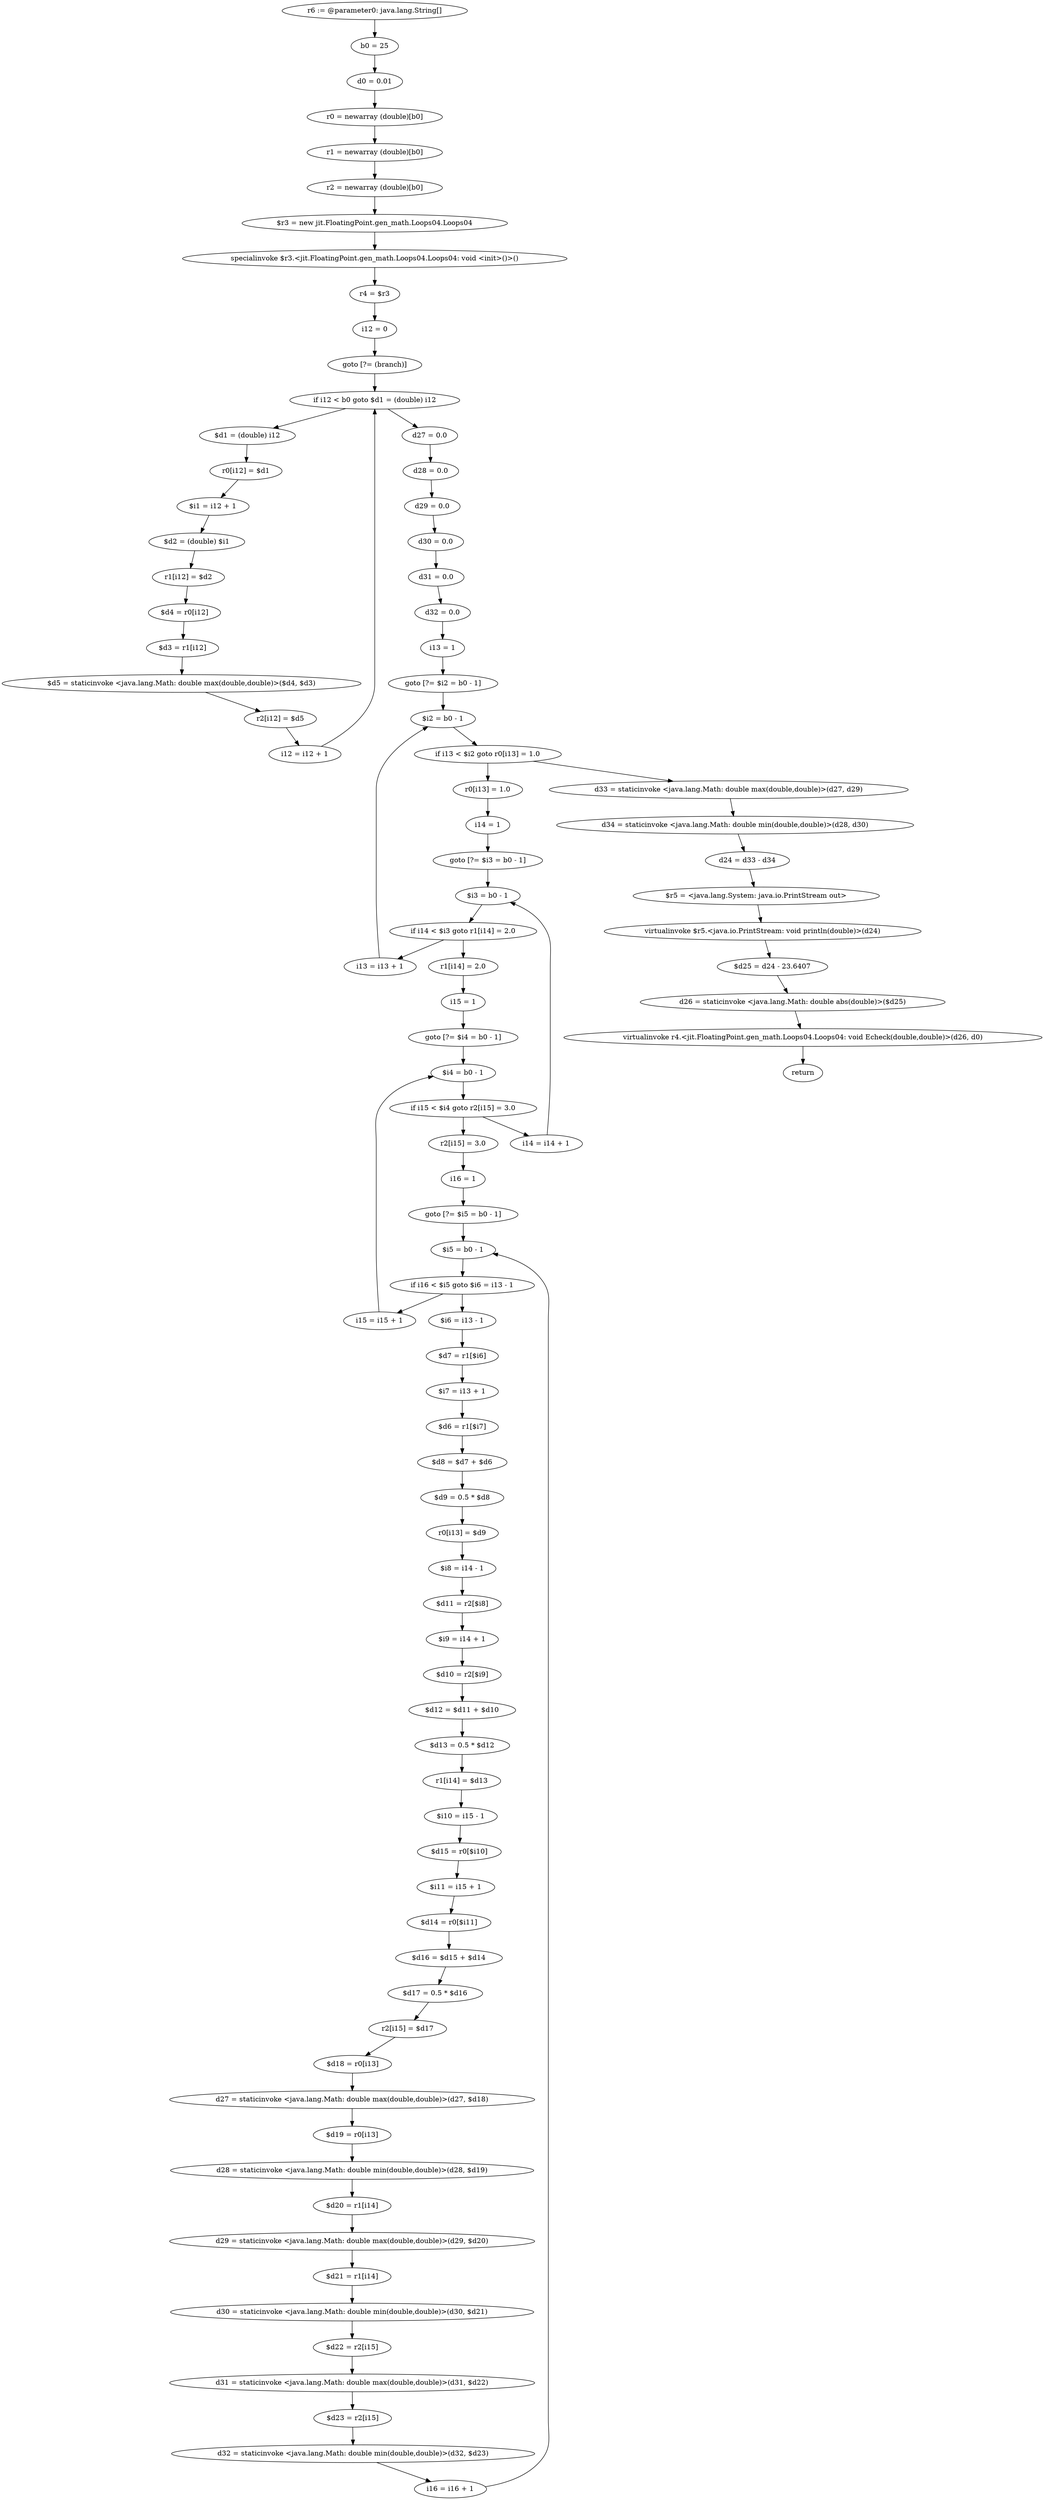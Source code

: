 digraph "unitGraph" {
    "r6 := @parameter0: java.lang.String[]"
    "b0 = 25"
    "d0 = 0.01"
    "r0 = newarray (double)[b0]"
    "r1 = newarray (double)[b0]"
    "r2 = newarray (double)[b0]"
    "$r3 = new jit.FloatingPoint.gen_math.Loops04.Loops04"
    "specialinvoke $r3.<jit.FloatingPoint.gen_math.Loops04.Loops04: void <init>()>()"
    "r4 = $r3"
    "i12 = 0"
    "goto [?= (branch)]"
    "$d1 = (double) i12"
    "r0[i12] = $d1"
    "$i1 = i12 + 1"
    "$d2 = (double) $i1"
    "r1[i12] = $d2"
    "$d4 = r0[i12]"
    "$d3 = r1[i12]"
    "$d5 = staticinvoke <java.lang.Math: double max(double,double)>($d4, $d3)"
    "r2[i12] = $d5"
    "i12 = i12 + 1"
    "if i12 < b0 goto $d1 = (double) i12"
    "d27 = 0.0"
    "d28 = 0.0"
    "d29 = 0.0"
    "d30 = 0.0"
    "d31 = 0.0"
    "d32 = 0.0"
    "i13 = 1"
    "goto [?= $i2 = b0 - 1]"
    "r0[i13] = 1.0"
    "i14 = 1"
    "goto [?= $i3 = b0 - 1]"
    "r1[i14] = 2.0"
    "i15 = 1"
    "goto [?= $i4 = b0 - 1]"
    "r2[i15] = 3.0"
    "i16 = 1"
    "goto [?= $i5 = b0 - 1]"
    "$i6 = i13 - 1"
    "$d7 = r1[$i6]"
    "$i7 = i13 + 1"
    "$d6 = r1[$i7]"
    "$d8 = $d7 + $d6"
    "$d9 = 0.5 * $d8"
    "r0[i13] = $d9"
    "$i8 = i14 - 1"
    "$d11 = r2[$i8]"
    "$i9 = i14 + 1"
    "$d10 = r2[$i9]"
    "$d12 = $d11 + $d10"
    "$d13 = 0.5 * $d12"
    "r1[i14] = $d13"
    "$i10 = i15 - 1"
    "$d15 = r0[$i10]"
    "$i11 = i15 + 1"
    "$d14 = r0[$i11]"
    "$d16 = $d15 + $d14"
    "$d17 = 0.5 * $d16"
    "r2[i15] = $d17"
    "$d18 = r0[i13]"
    "d27 = staticinvoke <java.lang.Math: double max(double,double)>(d27, $d18)"
    "$d19 = r0[i13]"
    "d28 = staticinvoke <java.lang.Math: double min(double,double)>(d28, $d19)"
    "$d20 = r1[i14]"
    "d29 = staticinvoke <java.lang.Math: double max(double,double)>(d29, $d20)"
    "$d21 = r1[i14]"
    "d30 = staticinvoke <java.lang.Math: double min(double,double)>(d30, $d21)"
    "$d22 = r2[i15]"
    "d31 = staticinvoke <java.lang.Math: double max(double,double)>(d31, $d22)"
    "$d23 = r2[i15]"
    "d32 = staticinvoke <java.lang.Math: double min(double,double)>(d32, $d23)"
    "i16 = i16 + 1"
    "$i5 = b0 - 1"
    "if i16 < $i5 goto $i6 = i13 - 1"
    "i15 = i15 + 1"
    "$i4 = b0 - 1"
    "if i15 < $i4 goto r2[i15] = 3.0"
    "i14 = i14 + 1"
    "$i3 = b0 - 1"
    "if i14 < $i3 goto r1[i14] = 2.0"
    "i13 = i13 + 1"
    "$i2 = b0 - 1"
    "if i13 < $i2 goto r0[i13] = 1.0"
    "d33 = staticinvoke <java.lang.Math: double max(double,double)>(d27, d29)"
    "d34 = staticinvoke <java.lang.Math: double min(double,double)>(d28, d30)"
    "d24 = d33 - d34"
    "$r5 = <java.lang.System: java.io.PrintStream out>"
    "virtualinvoke $r5.<java.io.PrintStream: void println(double)>(d24)"
    "$d25 = d24 - 23.6407"
    "d26 = staticinvoke <java.lang.Math: double abs(double)>($d25)"
    "virtualinvoke r4.<jit.FloatingPoint.gen_math.Loops04.Loops04: void Echeck(double,double)>(d26, d0)"
    "return"
    "r6 := @parameter0: java.lang.String[]"->"b0 = 25";
    "b0 = 25"->"d0 = 0.01";
    "d0 = 0.01"->"r0 = newarray (double)[b0]";
    "r0 = newarray (double)[b0]"->"r1 = newarray (double)[b0]";
    "r1 = newarray (double)[b0]"->"r2 = newarray (double)[b0]";
    "r2 = newarray (double)[b0]"->"$r3 = new jit.FloatingPoint.gen_math.Loops04.Loops04";
    "$r3 = new jit.FloatingPoint.gen_math.Loops04.Loops04"->"specialinvoke $r3.<jit.FloatingPoint.gen_math.Loops04.Loops04: void <init>()>()";
    "specialinvoke $r3.<jit.FloatingPoint.gen_math.Loops04.Loops04: void <init>()>()"->"r4 = $r3";
    "r4 = $r3"->"i12 = 0";
    "i12 = 0"->"goto [?= (branch)]";
    "goto [?= (branch)]"->"if i12 < b0 goto $d1 = (double) i12";
    "$d1 = (double) i12"->"r0[i12] = $d1";
    "r0[i12] = $d1"->"$i1 = i12 + 1";
    "$i1 = i12 + 1"->"$d2 = (double) $i1";
    "$d2 = (double) $i1"->"r1[i12] = $d2";
    "r1[i12] = $d2"->"$d4 = r0[i12]";
    "$d4 = r0[i12]"->"$d3 = r1[i12]";
    "$d3 = r1[i12]"->"$d5 = staticinvoke <java.lang.Math: double max(double,double)>($d4, $d3)";
    "$d5 = staticinvoke <java.lang.Math: double max(double,double)>($d4, $d3)"->"r2[i12] = $d5";
    "r2[i12] = $d5"->"i12 = i12 + 1";
    "i12 = i12 + 1"->"if i12 < b0 goto $d1 = (double) i12";
    "if i12 < b0 goto $d1 = (double) i12"->"d27 = 0.0";
    "if i12 < b0 goto $d1 = (double) i12"->"$d1 = (double) i12";
    "d27 = 0.0"->"d28 = 0.0";
    "d28 = 0.0"->"d29 = 0.0";
    "d29 = 0.0"->"d30 = 0.0";
    "d30 = 0.0"->"d31 = 0.0";
    "d31 = 0.0"->"d32 = 0.0";
    "d32 = 0.0"->"i13 = 1";
    "i13 = 1"->"goto [?= $i2 = b0 - 1]";
    "goto [?= $i2 = b0 - 1]"->"$i2 = b0 - 1";
    "r0[i13] = 1.0"->"i14 = 1";
    "i14 = 1"->"goto [?= $i3 = b0 - 1]";
    "goto [?= $i3 = b0 - 1]"->"$i3 = b0 - 1";
    "r1[i14] = 2.0"->"i15 = 1";
    "i15 = 1"->"goto [?= $i4 = b0 - 1]";
    "goto [?= $i4 = b0 - 1]"->"$i4 = b0 - 1";
    "r2[i15] = 3.0"->"i16 = 1";
    "i16 = 1"->"goto [?= $i5 = b0 - 1]";
    "goto [?= $i5 = b0 - 1]"->"$i5 = b0 - 1";
    "$i6 = i13 - 1"->"$d7 = r1[$i6]";
    "$d7 = r1[$i6]"->"$i7 = i13 + 1";
    "$i7 = i13 + 1"->"$d6 = r1[$i7]";
    "$d6 = r1[$i7]"->"$d8 = $d7 + $d6";
    "$d8 = $d7 + $d6"->"$d9 = 0.5 * $d8";
    "$d9 = 0.5 * $d8"->"r0[i13] = $d9";
    "r0[i13] = $d9"->"$i8 = i14 - 1";
    "$i8 = i14 - 1"->"$d11 = r2[$i8]";
    "$d11 = r2[$i8]"->"$i9 = i14 + 1";
    "$i9 = i14 + 1"->"$d10 = r2[$i9]";
    "$d10 = r2[$i9]"->"$d12 = $d11 + $d10";
    "$d12 = $d11 + $d10"->"$d13 = 0.5 * $d12";
    "$d13 = 0.5 * $d12"->"r1[i14] = $d13";
    "r1[i14] = $d13"->"$i10 = i15 - 1";
    "$i10 = i15 - 1"->"$d15 = r0[$i10]";
    "$d15 = r0[$i10]"->"$i11 = i15 + 1";
    "$i11 = i15 + 1"->"$d14 = r0[$i11]";
    "$d14 = r0[$i11]"->"$d16 = $d15 + $d14";
    "$d16 = $d15 + $d14"->"$d17 = 0.5 * $d16";
    "$d17 = 0.5 * $d16"->"r2[i15] = $d17";
    "r2[i15] = $d17"->"$d18 = r0[i13]";
    "$d18 = r0[i13]"->"d27 = staticinvoke <java.lang.Math: double max(double,double)>(d27, $d18)";
    "d27 = staticinvoke <java.lang.Math: double max(double,double)>(d27, $d18)"->"$d19 = r0[i13]";
    "$d19 = r0[i13]"->"d28 = staticinvoke <java.lang.Math: double min(double,double)>(d28, $d19)";
    "d28 = staticinvoke <java.lang.Math: double min(double,double)>(d28, $d19)"->"$d20 = r1[i14]";
    "$d20 = r1[i14]"->"d29 = staticinvoke <java.lang.Math: double max(double,double)>(d29, $d20)";
    "d29 = staticinvoke <java.lang.Math: double max(double,double)>(d29, $d20)"->"$d21 = r1[i14]";
    "$d21 = r1[i14]"->"d30 = staticinvoke <java.lang.Math: double min(double,double)>(d30, $d21)";
    "d30 = staticinvoke <java.lang.Math: double min(double,double)>(d30, $d21)"->"$d22 = r2[i15]";
    "$d22 = r2[i15]"->"d31 = staticinvoke <java.lang.Math: double max(double,double)>(d31, $d22)";
    "d31 = staticinvoke <java.lang.Math: double max(double,double)>(d31, $d22)"->"$d23 = r2[i15]";
    "$d23 = r2[i15]"->"d32 = staticinvoke <java.lang.Math: double min(double,double)>(d32, $d23)";
    "d32 = staticinvoke <java.lang.Math: double min(double,double)>(d32, $d23)"->"i16 = i16 + 1";
    "i16 = i16 + 1"->"$i5 = b0 - 1";
    "$i5 = b0 - 1"->"if i16 < $i5 goto $i6 = i13 - 1";
    "if i16 < $i5 goto $i6 = i13 - 1"->"i15 = i15 + 1";
    "if i16 < $i5 goto $i6 = i13 - 1"->"$i6 = i13 - 1";
    "i15 = i15 + 1"->"$i4 = b0 - 1";
    "$i4 = b0 - 1"->"if i15 < $i4 goto r2[i15] = 3.0";
    "if i15 < $i4 goto r2[i15] = 3.0"->"i14 = i14 + 1";
    "if i15 < $i4 goto r2[i15] = 3.0"->"r2[i15] = 3.0";
    "i14 = i14 + 1"->"$i3 = b0 - 1";
    "$i3 = b0 - 1"->"if i14 < $i3 goto r1[i14] = 2.0";
    "if i14 < $i3 goto r1[i14] = 2.0"->"i13 = i13 + 1";
    "if i14 < $i3 goto r1[i14] = 2.0"->"r1[i14] = 2.0";
    "i13 = i13 + 1"->"$i2 = b0 - 1";
    "$i2 = b0 - 1"->"if i13 < $i2 goto r0[i13] = 1.0";
    "if i13 < $i2 goto r0[i13] = 1.0"->"d33 = staticinvoke <java.lang.Math: double max(double,double)>(d27, d29)";
    "if i13 < $i2 goto r0[i13] = 1.0"->"r0[i13] = 1.0";
    "d33 = staticinvoke <java.lang.Math: double max(double,double)>(d27, d29)"->"d34 = staticinvoke <java.lang.Math: double min(double,double)>(d28, d30)";
    "d34 = staticinvoke <java.lang.Math: double min(double,double)>(d28, d30)"->"d24 = d33 - d34";
    "d24 = d33 - d34"->"$r5 = <java.lang.System: java.io.PrintStream out>";
    "$r5 = <java.lang.System: java.io.PrintStream out>"->"virtualinvoke $r5.<java.io.PrintStream: void println(double)>(d24)";
    "virtualinvoke $r5.<java.io.PrintStream: void println(double)>(d24)"->"$d25 = d24 - 23.6407";
    "$d25 = d24 - 23.6407"->"d26 = staticinvoke <java.lang.Math: double abs(double)>($d25)";
    "d26 = staticinvoke <java.lang.Math: double abs(double)>($d25)"->"virtualinvoke r4.<jit.FloatingPoint.gen_math.Loops04.Loops04: void Echeck(double,double)>(d26, d0)";
    "virtualinvoke r4.<jit.FloatingPoint.gen_math.Loops04.Loops04: void Echeck(double,double)>(d26, d0)"->"return";
}

